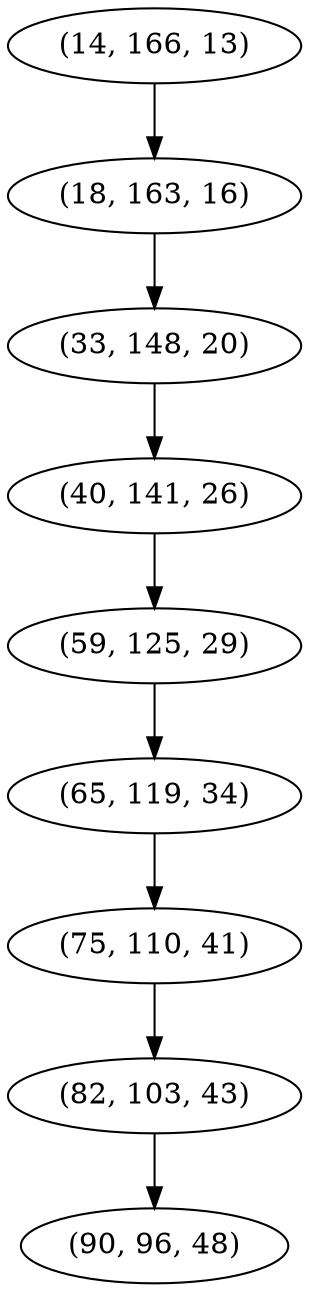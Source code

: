 digraph tree {
    "(14, 166, 13)";
    "(18, 163, 16)";
    "(33, 148, 20)";
    "(40, 141, 26)";
    "(59, 125, 29)";
    "(65, 119, 34)";
    "(75, 110, 41)";
    "(82, 103, 43)";
    "(90, 96, 48)";
    "(14, 166, 13)" -> "(18, 163, 16)";
    "(18, 163, 16)" -> "(33, 148, 20)";
    "(33, 148, 20)" -> "(40, 141, 26)";
    "(40, 141, 26)" -> "(59, 125, 29)";
    "(59, 125, 29)" -> "(65, 119, 34)";
    "(65, 119, 34)" -> "(75, 110, 41)";
    "(75, 110, 41)" -> "(82, 103, 43)";
    "(82, 103, 43)" -> "(90, 96, 48)";
}
